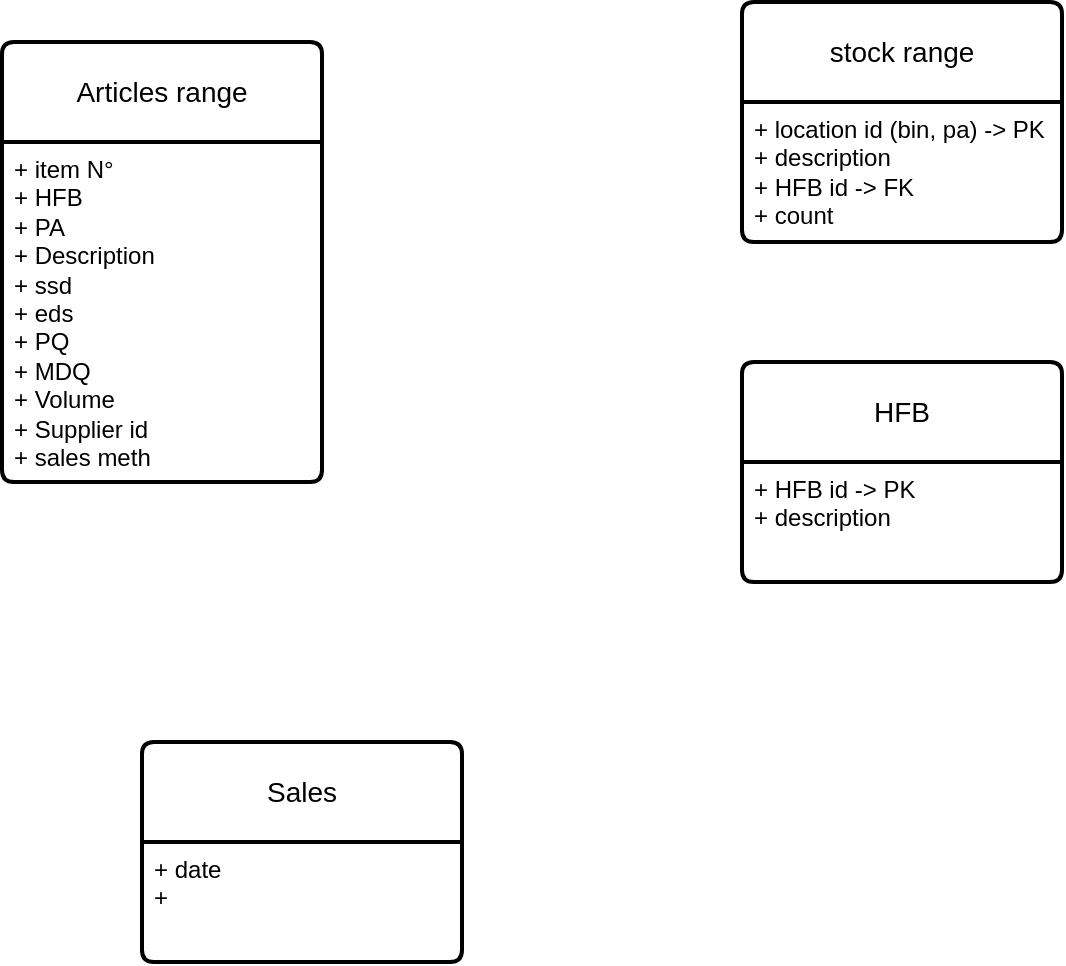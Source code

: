 <mxfile version="24.2.1" type="github">
  <diagram id="R2lEEEUBdFMjLlhIrx00" name="Page-1">
    <mxGraphModel dx="954" dy="640" grid="1" gridSize="10" guides="1" tooltips="1" connect="1" arrows="1" fold="1" page="1" pageScale="1" pageWidth="1100" pageHeight="850" math="0" shadow="0" extFonts="Permanent Marker^https://fonts.googleapis.com/css?family=Permanent+Marker">
      <root>
        <mxCell id="0" />
        <mxCell id="1" parent="0" />
        <mxCell id="LkopXb36xxZR5AUqXxiM-1" value="Articles range" style="swimlane;childLayout=stackLayout;horizontal=1;startSize=50;horizontalStack=0;rounded=1;fontSize=14;fontStyle=0;strokeWidth=2;resizeParent=0;resizeLast=1;shadow=0;dashed=0;align=center;arcSize=4;whiteSpace=wrap;html=1;" vertex="1" parent="1">
          <mxGeometry x="170" y="110" width="160" height="220" as="geometry" />
        </mxCell>
        <mxCell id="LkopXb36xxZR5AUqXxiM-2" value="+ item N°&lt;div&gt;+ HFB&lt;/div&gt;&lt;div&gt;+ PA&lt;/div&gt;&lt;div&gt;+ Description&lt;/div&gt;&lt;div&gt;+ ssd&lt;/div&gt;&lt;div&gt;+ eds&lt;/div&gt;&lt;div&gt;+ PQ&lt;/div&gt;&lt;div&gt;+ MDQ&lt;/div&gt;&lt;div&gt;+ Volume&lt;/div&gt;&lt;div&gt;+ Supplier id&lt;/div&gt;&lt;div&gt;+ sales meth&lt;br&gt;&lt;/div&gt;" style="align=left;strokeColor=none;fillColor=none;spacingLeft=4;fontSize=12;verticalAlign=top;resizable=0;rotatable=0;part=1;html=1;" vertex="1" parent="LkopXb36xxZR5AUqXxiM-1">
          <mxGeometry y="50" width="160" height="170" as="geometry" />
        </mxCell>
        <mxCell id="LkopXb36xxZR5AUqXxiM-3" value="stock range" style="swimlane;childLayout=stackLayout;horizontal=1;startSize=50;horizontalStack=0;rounded=1;fontSize=14;fontStyle=0;strokeWidth=2;resizeParent=0;resizeLast=1;shadow=0;dashed=0;align=center;arcSize=4;whiteSpace=wrap;html=1;" vertex="1" parent="1">
          <mxGeometry x="540" y="90" width="160" height="120" as="geometry" />
        </mxCell>
        <mxCell id="LkopXb36xxZR5AUqXxiM-4" value="+ location id (bin, pa) -&amp;gt; PK&lt;div&gt;+ description&lt;br&gt;&lt;div&gt;+ HFB id -&amp;gt; FK&lt;/div&gt;&lt;div&gt;+ count&lt;/div&gt;&lt;/div&gt;" style="align=left;strokeColor=none;fillColor=none;spacingLeft=4;fontSize=12;verticalAlign=top;resizable=0;rotatable=0;part=1;html=1;" vertex="1" parent="LkopXb36xxZR5AUqXxiM-3">
          <mxGeometry y="50" width="160" height="70" as="geometry" />
        </mxCell>
        <mxCell id="LkopXb36xxZR5AUqXxiM-5" value="HFB" style="swimlane;childLayout=stackLayout;horizontal=1;startSize=50;horizontalStack=0;rounded=1;fontSize=14;fontStyle=0;strokeWidth=2;resizeParent=0;resizeLast=1;shadow=0;dashed=0;align=center;arcSize=4;whiteSpace=wrap;html=1;" vertex="1" parent="1">
          <mxGeometry x="540" y="270" width="160" height="110" as="geometry" />
        </mxCell>
        <mxCell id="LkopXb36xxZR5AUqXxiM-6" value="+ HFB id -&amp;gt; PK&lt;div&gt;+ description&lt;/div&gt;" style="align=left;strokeColor=none;fillColor=none;spacingLeft=4;fontSize=12;verticalAlign=top;resizable=0;rotatable=0;part=1;html=1;" vertex="1" parent="LkopXb36xxZR5AUqXxiM-5">
          <mxGeometry y="50" width="160" height="60" as="geometry" />
        </mxCell>
        <mxCell id="LkopXb36xxZR5AUqXxiM-7" value="Sales" style="swimlane;childLayout=stackLayout;horizontal=1;startSize=50;horizontalStack=0;rounded=1;fontSize=14;fontStyle=0;strokeWidth=2;resizeParent=0;resizeLast=1;shadow=0;dashed=0;align=center;arcSize=4;whiteSpace=wrap;html=1;" vertex="1" parent="1">
          <mxGeometry x="240" y="460" width="160" height="110" as="geometry" />
        </mxCell>
        <mxCell id="LkopXb36xxZR5AUqXxiM-8" value="+ date&lt;div&gt;+&amp;nbsp; &amp;nbsp;&lt;/div&gt;" style="align=left;strokeColor=none;fillColor=none;spacingLeft=4;fontSize=12;verticalAlign=top;resizable=0;rotatable=0;part=1;html=1;" vertex="1" parent="LkopXb36xxZR5AUqXxiM-7">
          <mxGeometry y="50" width="160" height="60" as="geometry" />
        </mxCell>
      </root>
    </mxGraphModel>
  </diagram>
</mxfile>
